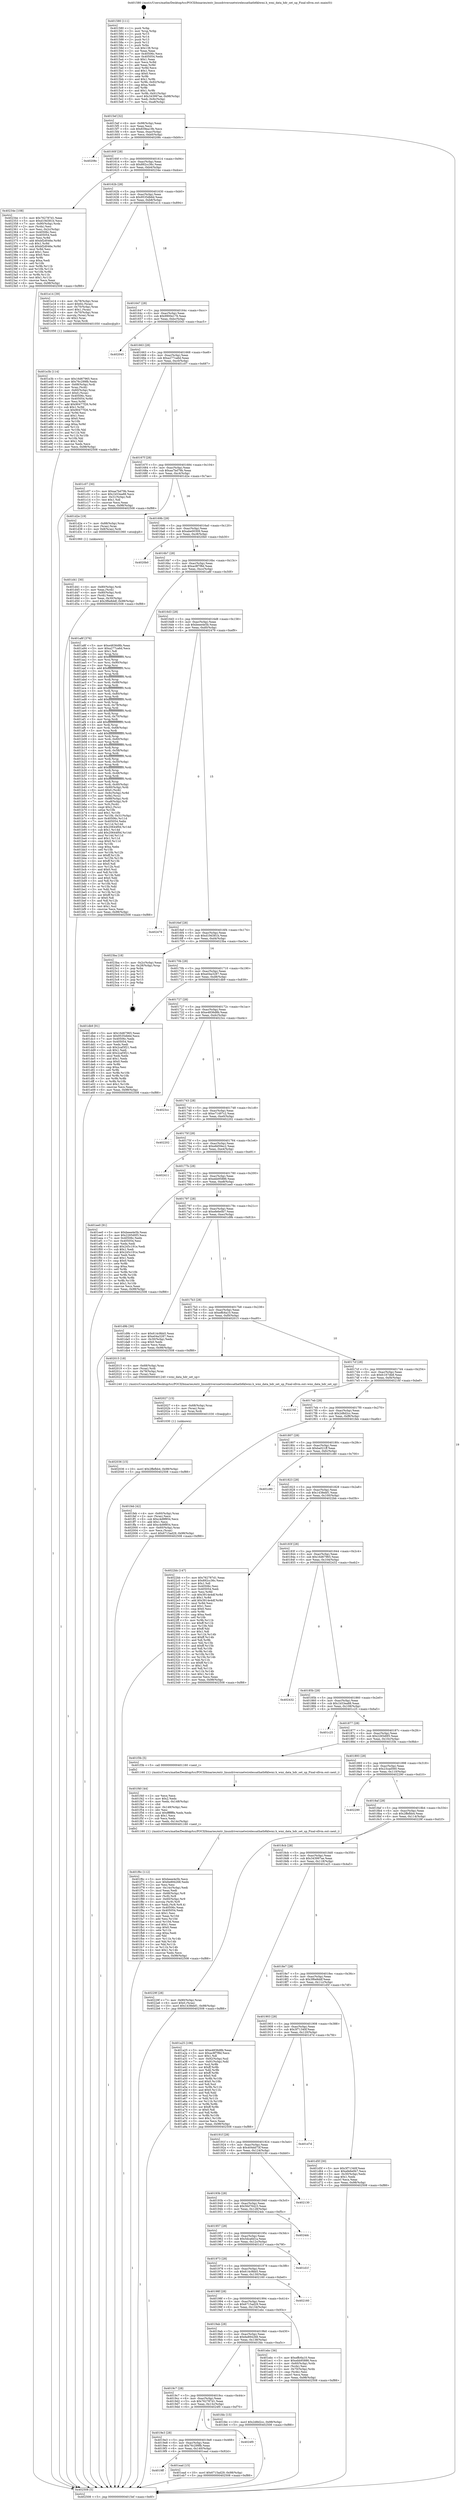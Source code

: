 digraph "0x401580" {
  label = "0x401580 (/mnt/c/Users/mathe/Desktop/tcc/POCII/binaries/extr_linuxdriversnetwirelessathath6klwmi.h_wmi_data_hdr_set_up_Final-ollvm.out::main(0))"
  labelloc = "t"
  node[shape=record]

  Entry [label="",width=0.3,height=0.3,shape=circle,fillcolor=black,style=filled]
  "0x4015ef" [label="{
     0x4015ef [32]\l
     | [instrs]\l
     &nbsp;&nbsp;0x4015ef \<+6\>: mov -0x98(%rbp),%eax\l
     &nbsp;&nbsp;0x4015f5 \<+2\>: mov %eax,%ecx\l
     &nbsp;&nbsp;0x4015f7 \<+6\>: sub $0x839ea19b,%ecx\l
     &nbsp;&nbsp;0x4015fd \<+6\>: mov %eax,-0xac(%rbp)\l
     &nbsp;&nbsp;0x401603 \<+6\>: mov %ecx,-0xb0(%rbp)\l
     &nbsp;&nbsp;0x401609 \<+6\>: je 000000000040208c \<main+0xb0c\>\l
  }"]
  "0x40208c" [label="{
     0x40208c\l
  }", style=dashed]
  "0x40160f" [label="{
     0x40160f [28]\l
     | [instrs]\l
     &nbsp;&nbsp;0x40160f \<+5\>: jmp 0000000000401614 \<main+0x94\>\l
     &nbsp;&nbsp;0x401614 \<+6\>: mov -0xac(%rbp),%eax\l
     &nbsp;&nbsp;0x40161a \<+5\>: sub $0x892cc36c,%eax\l
     &nbsp;&nbsp;0x40161f \<+6\>: mov %eax,-0xb4(%rbp)\l
     &nbsp;&nbsp;0x401625 \<+6\>: je 000000000040234e \<main+0xdce\>\l
  }"]
  Exit [label="",width=0.3,height=0.3,shape=circle,fillcolor=black,style=filled,peripheries=2]
  "0x40234e" [label="{
     0x40234e [108]\l
     | [instrs]\l
     &nbsp;&nbsp;0x40234e \<+5\>: mov $0x762787d1,%eax\l
     &nbsp;&nbsp;0x402353 \<+5\>: mov $0xd19d381b,%ecx\l
     &nbsp;&nbsp;0x402358 \<+7\>: mov -0x90(%rbp),%rdx\l
     &nbsp;&nbsp;0x40235f \<+2\>: mov (%rdx),%esi\l
     &nbsp;&nbsp;0x402361 \<+3\>: mov %esi,-0x2c(%rbp)\l
     &nbsp;&nbsp;0x402364 \<+7\>: mov 0x40506c,%esi\l
     &nbsp;&nbsp;0x40236b \<+7\>: mov 0x405054,%edi\l
     &nbsp;&nbsp;0x402372 \<+3\>: mov %esi,%r8d\l
     &nbsp;&nbsp;0x402375 \<+7\>: add $0xbf2d046e,%r8d\l
     &nbsp;&nbsp;0x40237c \<+4\>: sub $0x1,%r8d\l
     &nbsp;&nbsp;0x402380 \<+7\>: sub $0xbf2d046e,%r8d\l
     &nbsp;&nbsp;0x402387 \<+4\>: imul %r8d,%esi\l
     &nbsp;&nbsp;0x40238b \<+3\>: and $0x1,%esi\l
     &nbsp;&nbsp;0x40238e \<+3\>: cmp $0x0,%esi\l
     &nbsp;&nbsp;0x402391 \<+4\>: sete %r9b\l
     &nbsp;&nbsp;0x402395 \<+3\>: cmp $0xa,%edi\l
     &nbsp;&nbsp;0x402398 \<+4\>: setl %r10b\l
     &nbsp;&nbsp;0x40239c \<+3\>: mov %r9b,%r11b\l
     &nbsp;&nbsp;0x40239f \<+3\>: and %r10b,%r11b\l
     &nbsp;&nbsp;0x4023a2 \<+3\>: xor %r10b,%r9b\l
     &nbsp;&nbsp;0x4023a5 \<+3\>: or %r9b,%r11b\l
     &nbsp;&nbsp;0x4023a8 \<+4\>: test $0x1,%r11b\l
     &nbsp;&nbsp;0x4023ac \<+3\>: cmovne %ecx,%eax\l
     &nbsp;&nbsp;0x4023af \<+6\>: mov %eax,-0x98(%rbp)\l
     &nbsp;&nbsp;0x4023b5 \<+5\>: jmp 0000000000402508 \<main+0xf88\>\l
  }"]
  "0x40162b" [label="{
     0x40162b [28]\l
     | [instrs]\l
     &nbsp;&nbsp;0x40162b \<+5\>: jmp 0000000000401630 \<main+0xb0\>\l
     &nbsp;&nbsp;0x401630 \<+6\>: mov -0xac(%rbp),%eax\l
     &nbsp;&nbsp;0x401636 \<+5\>: sub $0x9535db6d,%eax\l
     &nbsp;&nbsp;0x40163b \<+6\>: mov %eax,-0xb8(%rbp)\l
     &nbsp;&nbsp;0x401641 \<+6\>: je 0000000000401e14 \<main+0x894\>\l
  }"]
  "0x402036" [label="{
     0x402036 [15]\l
     | [instrs]\l
     &nbsp;&nbsp;0x402036 \<+10\>: movl $0x2ffefbb4,-0x98(%rbp)\l
     &nbsp;&nbsp;0x402040 \<+5\>: jmp 0000000000402508 \<main+0xf88\>\l
  }"]
  "0x401e14" [label="{
     0x401e14 [39]\l
     | [instrs]\l
     &nbsp;&nbsp;0x401e14 \<+4\>: mov -0x78(%rbp),%rax\l
     &nbsp;&nbsp;0x401e18 \<+6\>: movl $0x64,(%rax)\l
     &nbsp;&nbsp;0x401e1e \<+4\>: mov -0x70(%rbp),%rax\l
     &nbsp;&nbsp;0x401e22 \<+6\>: movl $0x1,(%rax)\l
     &nbsp;&nbsp;0x401e28 \<+4\>: mov -0x70(%rbp),%rax\l
     &nbsp;&nbsp;0x401e2c \<+3\>: movslq (%rax),%rax\l
     &nbsp;&nbsp;0x401e2f \<+4\>: shl $0x2,%rax\l
     &nbsp;&nbsp;0x401e33 \<+3\>: mov %rax,%rdi\l
     &nbsp;&nbsp;0x401e36 \<+5\>: call 0000000000401050 \<malloc@plt\>\l
     | [calls]\l
     &nbsp;&nbsp;0x401050 \{1\} (unknown)\l
  }"]
  "0x401647" [label="{
     0x401647 [28]\l
     | [instrs]\l
     &nbsp;&nbsp;0x401647 \<+5\>: jmp 000000000040164c \<main+0xcc\>\l
     &nbsp;&nbsp;0x40164c \<+6\>: mov -0xac(%rbp),%eax\l
     &nbsp;&nbsp;0x401652 \<+5\>: sub $0x9900e176,%eax\l
     &nbsp;&nbsp;0x401657 \<+6\>: mov %eax,-0xbc(%rbp)\l
     &nbsp;&nbsp;0x40165d \<+6\>: je 0000000000402045 \<main+0xac5\>\l
  }"]
  "0x402027" [label="{
     0x402027 [15]\l
     | [instrs]\l
     &nbsp;&nbsp;0x402027 \<+4\>: mov -0x68(%rbp),%rax\l
     &nbsp;&nbsp;0x40202b \<+3\>: mov (%rax),%rax\l
     &nbsp;&nbsp;0x40202e \<+3\>: mov %rax,%rdi\l
     &nbsp;&nbsp;0x402031 \<+5\>: call 0000000000401030 \<free@plt\>\l
     | [calls]\l
     &nbsp;&nbsp;0x401030 \{1\} (unknown)\l
  }"]
  "0x402045" [label="{
     0x402045\l
  }", style=dashed]
  "0x401663" [label="{
     0x401663 [28]\l
     | [instrs]\l
     &nbsp;&nbsp;0x401663 \<+5\>: jmp 0000000000401668 \<main+0xe8\>\l
     &nbsp;&nbsp;0x401668 \<+6\>: mov -0xac(%rbp),%eax\l
     &nbsp;&nbsp;0x40166e \<+5\>: sub $0xa277ca6d,%eax\l
     &nbsp;&nbsp;0x401673 \<+6\>: mov %eax,-0xc0(%rbp)\l
     &nbsp;&nbsp;0x401679 \<+6\>: je 0000000000401c07 \<main+0x687\>\l
  }"]
  "0x401f6c" [label="{
     0x401f6c [112]\l
     | [instrs]\l
     &nbsp;&nbsp;0x401f6c \<+5\>: mov $0xbeee4e5b,%ecx\l
     &nbsp;&nbsp;0x401f71 \<+5\>: mov $0x6e894268,%edx\l
     &nbsp;&nbsp;0x401f76 \<+2\>: xor %esi,%esi\l
     &nbsp;&nbsp;0x401f78 \<+6\>: mov -0x14c(%rbp),%edi\l
     &nbsp;&nbsp;0x401f7e \<+3\>: imul %eax,%edi\l
     &nbsp;&nbsp;0x401f81 \<+4\>: mov -0x68(%rbp),%r8\l
     &nbsp;&nbsp;0x401f85 \<+3\>: mov (%r8),%r8\l
     &nbsp;&nbsp;0x401f88 \<+4\>: mov -0x60(%rbp),%r9\l
     &nbsp;&nbsp;0x401f8c \<+3\>: movslq (%r9),%r9\l
     &nbsp;&nbsp;0x401f8f \<+4\>: mov %edi,(%r8,%r9,4)\l
     &nbsp;&nbsp;0x401f93 \<+7\>: mov 0x40506c,%eax\l
     &nbsp;&nbsp;0x401f9a \<+7\>: mov 0x405054,%edi\l
     &nbsp;&nbsp;0x401fa1 \<+3\>: sub $0x1,%esi\l
     &nbsp;&nbsp;0x401fa4 \<+3\>: mov %eax,%r10d\l
     &nbsp;&nbsp;0x401fa7 \<+3\>: add %esi,%r10d\l
     &nbsp;&nbsp;0x401faa \<+4\>: imul %r10d,%eax\l
     &nbsp;&nbsp;0x401fae \<+3\>: and $0x1,%eax\l
     &nbsp;&nbsp;0x401fb1 \<+3\>: cmp $0x0,%eax\l
     &nbsp;&nbsp;0x401fb4 \<+4\>: sete %r11b\l
     &nbsp;&nbsp;0x401fb8 \<+3\>: cmp $0xa,%edi\l
     &nbsp;&nbsp;0x401fbb \<+3\>: setl %bl\l
     &nbsp;&nbsp;0x401fbe \<+3\>: mov %r11b,%r14b\l
     &nbsp;&nbsp;0x401fc1 \<+3\>: and %bl,%r14b\l
     &nbsp;&nbsp;0x401fc4 \<+3\>: xor %bl,%r11b\l
     &nbsp;&nbsp;0x401fc7 \<+3\>: or %r11b,%r14b\l
     &nbsp;&nbsp;0x401fca \<+4\>: test $0x1,%r14b\l
     &nbsp;&nbsp;0x401fce \<+3\>: cmovne %edx,%ecx\l
     &nbsp;&nbsp;0x401fd1 \<+6\>: mov %ecx,-0x98(%rbp)\l
     &nbsp;&nbsp;0x401fd7 \<+5\>: jmp 0000000000402508 \<main+0xf88\>\l
  }"]
  "0x401c07" [label="{
     0x401c07 [30]\l
     | [instrs]\l
     &nbsp;&nbsp;0x401c07 \<+5\>: mov $0xaa7bd79b,%eax\l
     &nbsp;&nbsp;0x401c0c \<+5\>: mov $0x1b53ea88,%ecx\l
     &nbsp;&nbsp;0x401c11 \<+3\>: mov -0x31(%rbp),%dl\l
     &nbsp;&nbsp;0x401c14 \<+3\>: test $0x1,%dl\l
     &nbsp;&nbsp;0x401c17 \<+3\>: cmovne %ecx,%eax\l
     &nbsp;&nbsp;0x401c1a \<+6\>: mov %eax,-0x98(%rbp)\l
     &nbsp;&nbsp;0x401c20 \<+5\>: jmp 0000000000402508 \<main+0xf88\>\l
  }"]
  "0x40167f" [label="{
     0x40167f [28]\l
     | [instrs]\l
     &nbsp;&nbsp;0x40167f \<+5\>: jmp 0000000000401684 \<main+0x104\>\l
     &nbsp;&nbsp;0x401684 \<+6\>: mov -0xac(%rbp),%eax\l
     &nbsp;&nbsp;0x40168a \<+5\>: sub $0xaa7bd79b,%eax\l
     &nbsp;&nbsp;0x40168f \<+6\>: mov %eax,-0xc4(%rbp)\l
     &nbsp;&nbsp;0x401695 \<+6\>: je 0000000000401d2e \<main+0x7ae\>\l
  }"]
  "0x401f40" [label="{
     0x401f40 [44]\l
     | [instrs]\l
     &nbsp;&nbsp;0x401f40 \<+2\>: xor %ecx,%ecx\l
     &nbsp;&nbsp;0x401f42 \<+5\>: mov $0x2,%edx\l
     &nbsp;&nbsp;0x401f47 \<+6\>: mov %edx,-0x148(%rbp)\l
     &nbsp;&nbsp;0x401f4d \<+1\>: cltd\l
     &nbsp;&nbsp;0x401f4e \<+6\>: mov -0x148(%rbp),%esi\l
     &nbsp;&nbsp;0x401f54 \<+2\>: idiv %esi\l
     &nbsp;&nbsp;0x401f56 \<+6\>: imul $0xfffffffe,%edx,%edx\l
     &nbsp;&nbsp;0x401f5c \<+3\>: sub $0x1,%ecx\l
     &nbsp;&nbsp;0x401f5f \<+2\>: sub %ecx,%edx\l
     &nbsp;&nbsp;0x401f61 \<+6\>: mov %edx,-0x14c(%rbp)\l
     &nbsp;&nbsp;0x401f67 \<+5\>: call 0000000000401160 \<next_i\>\l
     | [calls]\l
     &nbsp;&nbsp;0x401160 \{1\} (/mnt/c/Users/mathe/Desktop/tcc/POCII/binaries/extr_linuxdriversnetwirelessathath6klwmi.h_wmi_data_hdr_set_up_Final-ollvm.out::next_i)\l
  }"]
  "0x401d2e" [label="{
     0x401d2e [19]\l
     | [instrs]\l
     &nbsp;&nbsp;0x401d2e \<+7\>: mov -0x88(%rbp),%rax\l
     &nbsp;&nbsp;0x401d35 \<+3\>: mov (%rax),%rax\l
     &nbsp;&nbsp;0x401d38 \<+4\>: mov 0x8(%rax),%rdi\l
     &nbsp;&nbsp;0x401d3c \<+5\>: call 0000000000401060 \<atoi@plt\>\l
     | [calls]\l
     &nbsp;&nbsp;0x401060 \{1\} (unknown)\l
  }"]
  "0x40169b" [label="{
     0x40169b [28]\l
     | [instrs]\l
     &nbsp;&nbsp;0x40169b \<+5\>: jmp 00000000004016a0 \<main+0x120\>\l
     &nbsp;&nbsp;0x4016a0 \<+6\>: mov -0xac(%rbp),%eax\l
     &nbsp;&nbsp;0x4016a6 \<+5\>: sub $0xabe00309,%eax\l
     &nbsp;&nbsp;0x4016ab \<+6\>: mov %eax,-0xc8(%rbp)\l
     &nbsp;&nbsp;0x4016b1 \<+6\>: je 00000000004020b0 \<main+0xb30\>\l
  }"]
  "0x4019ff" [label="{
     0x4019ff\l
  }", style=dashed]
  "0x4020b0" [label="{
     0x4020b0\l
  }", style=dashed]
  "0x4016b7" [label="{
     0x4016b7 [28]\l
     | [instrs]\l
     &nbsp;&nbsp;0x4016b7 \<+5\>: jmp 00000000004016bc \<main+0x13c\>\l
     &nbsp;&nbsp;0x4016bc \<+6\>: mov -0xac(%rbp),%eax\l
     &nbsp;&nbsp;0x4016c2 \<+5\>: sub $0xac8f7f8d,%eax\l
     &nbsp;&nbsp;0x4016c7 \<+6\>: mov %eax,-0xcc(%rbp)\l
     &nbsp;&nbsp;0x4016cd \<+6\>: je 0000000000401a8f \<main+0x50f\>\l
  }"]
  "0x401ead" [label="{
     0x401ead [15]\l
     | [instrs]\l
     &nbsp;&nbsp;0x401ead \<+10\>: movl $0x6715ad29,-0x98(%rbp)\l
     &nbsp;&nbsp;0x401eb7 \<+5\>: jmp 0000000000402508 \<main+0xf88\>\l
  }"]
  "0x401a8f" [label="{
     0x401a8f [376]\l
     | [instrs]\l
     &nbsp;&nbsp;0x401a8f \<+5\>: mov $0xe4836d8b,%eax\l
     &nbsp;&nbsp;0x401a94 \<+5\>: mov $0xa277ca6d,%ecx\l
     &nbsp;&nbsp;0x401a99 \<+2\>: mov $0x1,%dl\l
     &nbsp;&nbsp;0x401a9b \<+3\>: mov %rsp,%rsi\l
     &nbsp;&nbsp;0x401a9e \<+4\>: add $0xfffffffffffffff0,%rsi\l
     &nbsp;&nbsp;0x401aa2 \<+3\>: mov %rsi,%rsp\l
     &nbsp;&nbsp;0x401aa5 \<+7\>: mov %rsi,-0x90(%rbp)\l
     &nbsp;&nbsp;0x401aac \<+3\>: mov %rsp,%rsi\l
     &nbsp;&nbsp;0x401aaf \<+4\>: add $0xfffffffffffffff0,%rsi\l
     &nbsp;&nbsp;0x401ab3 \<+3\>: mov %rsi,%rsp\l
     &nbsp;&nbsp;0x401ab6 \<+3\>: mov %rsp,%rdi\l
     &nbsp;&nbsp;0x401ab9 \<+4\>: add $0xfffffffffffffff0,%rdi\l
     &nbsp;&nbsp;0x401abd \<+3\>: mov %rdi,%rsp\l
     &nbsp;&nbsp;0x401ac0 \<+7\>: mov %rdi,-0x88(%rbp)\l
     &nbsp;&nbsp;0x401ac7 \<+3\>: mov %rsp,%rdi\l
     &nbsp;&nbsp;0x401aca \<+4\>: add $0xfffffffffffffff0,%rdi\l
     &nbsp;&nbsp;0x401ace \<+3\>: mov %rdi,%rsp\l
     &nbsp;&nbsp;0x401ad1 \<+4\>: mov %rdi,-0x80(%rbp)\l
     &nbsp;&nbsp;0x401ad5 \<+3\>: mov %rsp,%rdi\l
     &nbsp;&nbsp;0x401ad8 \<+4\>: add $0xfffffffffffffff0,%rdi\l
     &nbsp;&nbsp;0x401adc \<+3\>: mov %rdi,%rsp\l
     &nbsp;&nbsp;0x401adf \<+4\>: mov %rdi,-0x78(%rbp)\l
     &nbsp;&nbsp;0x401ae3 \<+3\>: mov %rsp,%rdi\l
     &nbsp;&nbsp;0x401ae6 \<+4\>: add $0xfffffffffffffff0,%rdi\l
     &nbsp;&nbsp;0x401aea \<+3\>: mov %rdi,%rsp\l
     &nbsp;&nbsp;0x401aed \<+4\>: mov %rdi,-0x70(%rbp)\l
     &nbsp;&nbsp;0x401af1 \<+3\>: mov %rsp,%rdi\l
     &nbsp;&nbsp;0x401af4 \<+4\>: add $0xfffffffffffffff0,%rdi\l
     &nbsp;&nbsp;0x401af8 \<+3\>: mov %rdi,%rsp\l
     &nbsp;&nbsp;0x401afb \<+4\>: mov %rdi,-0x68(%rbp)\l
     &nbsp;&nbsp;0x401aff \<+3\>: mov %rsp,%rdi\l
     &nbsp;&nbsp;0x401b02 \<+4\>: add $0xfffffffffffffff0,%rdi\l
     &nbsp;&nbsp;0x401b06 \<+3\>: mov %rdi,%rsp\l
     &nbsp;&nbsp;0x401b09 \<+4\>: mov %rdi,-0x60(%rbp)\l
     &nbsp;&nbsp;0x401b0d \<+3\>: mov %rsp,%rdi\l
     &nbsp;&nbsp;0x401b10 \<+4\>: add $0xfffffffffffffff0,%rdi\l
     &nbsp;&nbsp;0x401b14 \<+3\>: mov %rdi,%rsp\l
     &nbsp;&nbsp;0x401b17 \<+4\>: mov %rdi,-0x58(%rbp)\l
     &nbsp;&nbsp;0x401b1b \<+3\>: mov %rsp,%rdi\l
     &nbsp;&nbsp;0x401b1e \<+4\>: add $0xfffffffffffffff0,%rdi\l
     &nbsp;&nbsp;0x401b22 \<+3\>: mov %rdi,%rsp\l
     &nbsp;&nbsp;0x401b25 \<+4\>: mov %rdi,-0x50(%rbp)\l
     &nbsp;&nbsp;0x401b29 \<+3\>: mov %rsp,%rdi\l
     &nbsp;&nbsp;0x401b2c \<+4\>: add $0xfffffffffffffff0,%rdi\l
     &nbsp;&nbsp;0x401b30 \<+3\>: mov %rdi,%rsp\l
     &nbsp;&nbsp;0x401b33 \<+4\>: mov %rdi,-0x48(%rbp)\l
     &nbsp;&nbsp;0x401b37 \<+3\>: mov %rsp,%rdi\l
     &nbsp;&nbsp;0x401b3a \<+4\>: add $0xfffffffffffffff0,%rdi\l
     &nbsp;&nbsp;0x401b3e \<+3\>: mov %rdi,%rsp\l
     &nbsp;&nbsp;0x401b41 \<+4\>: mov %rdi,-0x40(%rbp)\l
     &nbsp;&nbsp;0x401b45 \<+7\>: mov -0x90(%rbp),%rdi\l
     &nbsp;&nbsp;0x401b4c \<+6\>: movl $0x0,(%rdi)\l
     &nbsp;&nbsp;0x401b52 \<+7\>: mov -0x9c(%rbp),%r8d\l
     &nbsp;&nbsp;0x401b59 \<+3\>: mov %r8d,(%rsi)\l
     &nbsp;&nbsp;0x401b5c \<+7\>: mov -0x88(%rbp),%rdi\l
     &nbsp;&nbsp;0x401b63 \<+7\>: mov -0xa8(%rbp),%r9\l
     &nbsp;&nbsp;0x401b6a \<+3\>: mov %r9,(%rdi)\l
     &nbsp;&nbsp;0x401b6d \<+3\>: cmpl $0x2,(%rsi)\l
     &nbsp;&nbsp;0x401b70 \<+4\>: setne %r10b\l
     &nbsp;&nbsp;0x401b74 \<+4\>: and $0x1,%r10b\l
     &nbsp;&nbsp;0x401b78 \<+4\>: mov %r10b,-0x31(%rbp)\l
     &nbsp;&nbsp;0x401b7c \<+8\>: mov 0x40506c,%r11d\l
     &nbsp;&nbsp;0x401b84 \<+7\>: mov 0x405054,%ebx\l
     &nbsp;&nbsp;0x401b8b \<+3\>: mov %r11d,%r14d\l
     &nbsp;&nbsp;0x401b8e \<+7\>: sub $0x20644f0d,%r14d\l
     &nbsp;&nbsp;0x401b95 \<+4\>: sub $0x1,%r14d\l
     &nbsp;&nbsp;0x401b99 \<+7\>: add $0x20644f0d,%r14d\l
     &nbsp;&nbsp;0x401ba0 \<+4\>: imul %r14d,%r11d\l
     &nbsp;&nbsp;0x401ba4 \<+4\>: and $0x1,%r11d\l
     &nbsp;&nbsp;0x401ba8 \<+4\>: cmp $0x0,%r11d\l
     &nbsp;&nbsp;0x401bac \<+4\>: sete %r10b\l
     &nbsp;&nbsp;0x401bb0 \<+3\>: cmp $0xa,%ebx\l
     &nbsp;&nbsp;0x401bb3 \<+4\>: setl %r15b\l
     &nbsp;&nbsp;0x401bb7 \<+3\>: mov %r10b,%r12b\l
     &nbsp;&nbsp;0x401bba \<+4\>: xor $0xff,%r12b\l
     &nbsp;&nbsp;0x401bbe \<+3\>: mov %r15b,%r13b\l
     &nbsp;&nbsp;0x401bc1 \<+4\>: xor $0xff,%r13b\l
     &nbsp;&nbsp;0x401bc5 \<+3\>: xor $0x0,%dl\l
     &nbsp;&nbsp;0x401bc8 \<+3\>: mov %r12b,%sil\l
     &nbsp;&nbsp;0x401bcb \<+4\>: and $0x0,%sil\l
     &nbsp;&nbsp;0x401bcf \<+3\>: and %dl,%r10b\l
     &nbsp;&nbsp;0x401bd2 \<+3\>: mov %r13b,%dil\l
     &nbsp;&nbsp;0x401bd5 \<+4\>: and $0x0,%dil\l
     &nbsp;&nbsp;0x401bd9 \<+3\>: and %dl,%r15b\l
     &nbsp;&nbsp;0x401bdc \<+3\>: or %r10b,%sil\l
     &nbsp;&nbsp;0x401bdf \<+3\>: or %r15b,%dil\l
     &nbsp;&nbsp;0x401be2 \<+3\>: xor %dil,%sil\l
     &nbsp;&nbsp;0x401be5 \<+3\>: or %r13b,%r12b\l
     &nbsp;&nbsp;0x401be8 \<+4\>: xor $0xff,%r12b\l
     &nbsp;&nbsp;0x401bec \<+3\>: or $0x0,%dl\l
     &nbsp;&nbsp;0x401bef \<+3\>: and %dl,%r12b\l
     &nbsp;&nbsp;0x401bf2 \<+3\>: or %r12b,%sil\l
     &nbsp;&nbsp;0x401bf5 \<+4\>: test $0x1,%sil\l
     &nbsp;&nbsp;0x401bf9 \<+3\>: cmovne %ecx,%eax\l
     &nbsp;&nbsp;0x401bfc \<+6\>: mov %eax,-0x98(%rbp)\l
     &nbsp;&nbsp;0x401c02 \<+5\>: jmp 0000000000402508 \<main+0xf88\>\l
  }"]
  "0x4016d3" [label="{
     0x4016d3 [28]\l
     | [instrs]\l
     &nbsp;&nbsp;0x4016d3 \<+5\>: jmp 00000000004016d8 \<main+0x158\>\l
     &nbsp;&nbsp;0x4016d8 \<+6\>: mov -0xac(%rbp),%eax\l
     &nbsp;&nbsp;0x4016de \<+5\>: sub $0xbeee4e5b,%eax\l
     &nbsp;&nbsp;0x4016e3 \<+6\>: mov %eax,-0xd0(%rbp)\l
     &nbsp;&nbsp;0x4016e9 \<+6\>: je 0000000000402479 \<main+0xef9\>\l
  }"]
  "0x4019e3" [label="{
     0x4019e3 [28]\l
     | [instrs]\l
     &nbsp;&nbsp;0x4019e3 \<+5\>: jmp 00000000004019e8 \<main+0x468\>\l
     &nbsp;&nbsp;0x4019e8 \<+6\>: mov -0xac(%rbp),%eax\l
     &nbsp;&nbsp;0x4019ee \<+5\>: sub $0x76c299fb,%eax\l
     &nbsp;&nbsp;0x4019f3 \<+6\>: mov %eax,-0x140(%rbp)\l
     &nbsp;&nbsp;0x4019f9 \<+6\>: je 0000000000401ead \<main+0x92d\>\l
  }"]
  "0x402479" [label="{
     0x402479\l
  }", style=dashed]
  "0x4016ef" [label="{
     0x4016ef [28]\l
     | [instrs]\l
     &nbsp;&nbsp;0x4016ef \<+5\>: jmp 00000000004016f4 \<main+0x174\>\l
     &nbsp;&nbsp;0x4016f4 \<+6\>: mov -0xac(%rbp),%eax\l
     &nbsp;&nbsp;0x4016fa \<+5\>: sub $0xd19d381b,%eax\l
     &nbsp;&nbsp;0x4016ff \<+6\>: mov %eax,-0xd4(%rbp)\l
     &nbsp;&nbsp;0x401705 \<+6\>: je 00000000004023ba \<main+0xe3a\>\l
  }"]
  "0x4024f0" [label="{
     0x4024f0\l
  }", style=dashed]
  "0x4023ba" [label="{
     0x4023ba [18]\l
     | [instrs]\l
     &nbsp;&nbsp;0x4023ba \<+3\>: mov -0x2c(%rbp),%eax\l
     &nbsp;&nbsp;0x4023bd \<+4\>: lea -0x28(%rbp),%rsp\l
     &nbsp;&nbsp;0x4023c1 \<+1\>: pop %rbx\l
     &nbsp;&nbsp;0x4023c2 \<+2\>: pop %r12\l
     &nbsp;&nbsp;0x4023c4 \<+2\>: pop %r13\l
     &nbsp;&nbsp;0x4023c6 \<+2\>: pop %r14\l
     &nbsp;&nbsp;0x4023c8 \<+2\>: pop %r15\l
     &nbsp;&nbsp;0x4023ca \<+1\>: pop %rbp\l
     &nbsp;&nbsp;0x4023cb \<+1\>: ret\l
  }"]
  "0x40170b" [label="{
     0x40170b [28]\l
     | [instrs]\l
     &nbsp;&nbsp;0x40170b \<+5\>: jmp 0000000000401710 \<main+0x190\>\l
     &nbsp;&nbsp;0x401710 \<+6\>: mov -0xac(%rbp),%eax\l
     &nbsp;&nbsp;0x401716 \<+5\>: sub $0xe04a3287,%eax\l
     &nbsp;&nbsp;0x40171b \<+6\>: mov %eax,-0xd8(%rbp)\l
     &nbsp;&nbsp;0x401721 \<+6\>: je 0000000000401db9 \<main+0x839\>\l
  }"]
  "0x4019c7" [label="{
     0x4019c7 [28]\l
     | [instrs]\l
     &nbsp;&nbsp;0x4019c7 \<+5\>: jmp 00000000004019cc \<main+0x44c\>\l
     &nbsp;&nbsp;0x4019cc \<+6\>: mov -0xac(%rbp),%eax\l
     &nbsp;&nbsp;0x4019d2 \<+5\>: sub $0x762787d1,%eax\l
     &nbsp;&nbsp;0x4019d7 \<+6\>: mov %eax,-0x13c(%rbp)\l
     &nbsp;&nbsp;0x4019dd \<+6\>: je 00000000004024f0 \<main+0xf70\>\l
  }"]
  "0x401db9" [label="{
     0x401db9 [91]\l
     | [instrs]\l
     &nbsp;&nbsp;0x401db9 \<+5\>: mov $0x16d67965,%eax\l
     &nbsp;&nbsp;0x401dbe \<+5\>: mov $0x9535db6d,%ecx\l
     &nbsp;&nbsp;0x401dc3 \<+7\>: mov 0x40506c,%edx\l
     &nbsp;&nbsp;0x401dca \<+7\>: mov 0x405054,%esi\l
     &nbsp;&nbsp;0x401dd1 \<+2\>: mov %edx,%edi\l
     &nbsp;&nbsp;0x401dd3 \<+6\>: sub $0x2caf3f21,%edi\l
     &nbsp;&nbsp;0x401dd9 \<+3\>: sub $0x1,%edi\l
     &nbsp;&nbsp;0x401ddc \<+6\>: add $0x2caf3f21,%edi\l
     &nbsp;&nbsp;0x401de2 \<+3\>: imul %edi,%edx\l
     &nbsp;&nbsp;0x401de5 \<+3\>: and $0x1,%edx\l
     &nbsp;&nbsp;0x401de8 \<+3\>: cmp $0x0,%edx\l
     &nbsp;&nbsp;0x401deb \<+4\>: sete %r8b\l
     &nbsp;&nbsp;0x401def \<+3\>: cmp $0xa,%esi\l
     &nbsp;&nbsp;0x401df2 \<+4\>: setl %r9b\l
     &nbsp;&nbsp;0x401df6 \<+3\>: mov %r8b,%r10b\l
     &nbsp;&nbsp;0x401df9 \<+3\>: and %r9b,%r10b\l
     &nbsp;&nbsp;0x401dfc \<+3\>: xor %r9b,%r8b\l
     &nbsp;&nbsp;0x401dff \<+3\>: or %r8b,%r10b\l
     &nbsp;&nbsp;0x401e02 \<+4\>: test $0x1,%r10b\l
     &nbsp;&nbsp;0x401e06 \<+3\>: cmovne %ecx,%eax\l
     &nbsp;&nbsp;0x401e09 \<+6\>: mov %eax,-0x98(%rbp)\l
     &nbsp;&nbsp;0x401e0f \<+5\>: jmp 0000000000402508 \<main+0xf88\>\l
  }"]
  "0x401727" [label="{
     0x401727 [28]\l
     | [instrs]\l
     &nbsp;&nbsp;0x401727 \<+5\>: jmp 000000000040172c \<main+0x1ac\>\l
     &nbsp;&nbsp;0x40172c \<+6\>: mov -0xac(%rbp),%eax\l
     &nbsp;&nbsp;0x401732 \<+5\>: sub $0xe4836d8b,%eax\l
     &nbsp;&nbsp;0x401737 \<+6\>: mov %eax,-0xdc(%rbp)\l
     &nbsp;&nbsp;0x40173d \<+6\>: je 00000000004023cc \<main+0xe4c\>\l
  }"]
  "0x401fdc" [label="{
     0x401fdc [15]\l
     | [instrs]\l
     &nbsp;&nbsp;0x401fdc \<+10\>: movl $0x2d8d2cc,-0x98(%rbp)\l
     &nbsp;&nbsp;0x401fe6 \<+5\>: jmp 0000000000402508 \<main+0xf88\>\l
  }"]
  "0x4023cc" [label="{
     0x4023cc\l
  }", style=dashed]
  "0x401743" [label="{
     0x401743 [28]\l
     | [instrs]\l
     &nbsp;&nbsp;0x401743 \<+5\>: jmp 0000000000401748 \<main+0x1c8\>\l
     &nbsp;&nbsp;0x401748 \<+6\>: mov -0xac(%rbp),%eax\l
     &nbsp;&nbsp;0x40174e \<+5\>: sub $0xe71497c2,%eax\l
     &nbsp;&nbsp;0x401753 \<+6\>: mov %eax,-0xe0(%rbp)\l
     &nbsp;&nbsp;0x401759 \<+6\>: je 0000000000402202 \<main+0xc82\>\l
  }"]
  "0x4019ab" [label="{
     0x4019ab [28]\l
     | [instrs]\l
     &nbsp;&nbsp;0x4019ab \<+5\>: jmp 00000000004019b0 \<main+0x430\>\l
     &nbsp;&nbsp;0x4019b0 \<+6\>: mov -0xac(%rbp),%eax\l
     &nbsp;&nbsp;0x4019b6 \<+5\>: sub $0x6e894268,%eax\l
     &nbsp;&nbsp;0x4019bb \<+6\>: mov %eax,-0x138(%rbp)\l
     &nbsp;&nbsp;0x4019c1 \<+6\>: je 0000000000401fdc \<main+0xa5c\>\l
  }"]
  "0x402202" [label="{
     0x402202\l
  }", style=dashed]
  "0x40175f" [label="{
     0x40175f [28]\l
     | [instrs]\l
     &nbsp;&nbsp;0x40175f \<+5\>: jmp 0000000000401764 \<main+0x1e4\>\l
     &nbsp;&nbsp;0x401764 \<+6\>: mov -0xac(%rbp),%eax\l
     &nbsp;&nbsp;0x40176a \<+5\>: sub $0xe8d59ec2,%eax\l
     &nbsp;&nbsp;0x40176f \<+6\>: mov %eax,-0xe4(%rbp)\l
     &nbsp;&nbsp;0x401775 \<+6\>: je 0000000000402411 \<main+0xe91\>\l
  }"]
  "0x401ebc" [label="{
     0x401ebc [36]\l
     | [instrs]\l
     &nbsp;&nbsp;0x401ebc \<+5\>: mov $0xeffc6a10,%eax\l
     &nbsp;&nbsp;0x401ec1 \<+5\>: mov $0xebb95886,%ecx\l
     &nbsp;&nbsp;0x401ec6 \<+4\>: mov -0x60(%rbp),%rdx\l
     &nbsp;&nbsp;0x401eca \<+2\>: mov (%rdx),%esi\l
     &nbsp;&nbsp;0x401ecc \<+4\>: mov -0x70(%rbp),%rdx\l
     &nbsp;&nbsp;0x401ed0 \<+2\>: cmp (%rdx),%esi\l
     &nbsp;&nbsp;0x401ed2 \<+3\>: cmovl %ecx,%eax\l
     &nbsp;&nbsp;0x401ed5 \<+6\>: mov %eax,-0x98(%rbp)\l
     &nbsp;&nbsp;0x401edb \<+5\>: jmp 0000000000402508 \<main+0xf88\>\l
  }"]
  "0x402411" [label="{
     0x402411\l
  }", style=dashed]
  "0x40177b" [label="{
     0x40177b [28]\l
     | [instrs]\l
     &nbsp;&nbsp;0x40177b \<+5\>: jmp 0000000000401780 \<main+0x200\>\l
     &nbsp;&nbsp;0x401780 \<+6\>: mov -0xac(%rbp),%eax\l
     &nbsp;&nbsp;0x401786 \<+5\>: sub $0xebb95886,%eax\l
     &nbsp;&nbsp;0x40178b \<+6\>: mov %eax,-0xe8(%rbp)\l
     &nbsp;&nbsp;0x401791 \<+6\>: je 0000000000401ee0 \<main+0x960\>\l
  }"]
  "0x40198f" [label="{
     0x40198f [28]\l
     | [instrs]\l
     &nbsp;&nbsp;0x40198f \<+5\>: jmp 0000000000401994 \<main+0x414\>\l
     &nbsp;&nbsp;0x401994 \<+6\>: mov -0xac(%rbp),%eax\l
     &nbsp;&nbsp;0x40199a \<+5\>: sub $0x6715ad29,%eax\l
     &nbsp;&nbsp;0x40199f \<+6\>: mov %eax,-0x134(%rbp)\l
     &nbsp;&nbsp;0x4019a5 \<+6\>: je 0000000000401ebc \<main+0x93c\>\l
  }"]
  "0x401ee0" [label="{
     0x401ee0 [91]\l
     | [instrs]\l
     &nbsp;&nbsp;0x401ee0 \<+5\>: mov $0xbeee4e5b,%eax\l
     &nbsp;&nbsp;0x401ee5 \<+5\>: mov $0x2265d0f3,%ecx\l
     &nbsp;&nbsp;0x401eea \<+7\>: mov 0x40506c,%edx\l
     &nbsp;&nbsp;0x401ef1 \<+7\>: mov 0x405054,%esi\l
     &nbsp;&nbsp;0x401ef8 \<+2\>: mov %edx,%edi\l
     &nbsp;&nbsp;0x401efa \<+6\>: add $0x245c191e,%edi\l
     &nbsp;&nbsp;0x401f00 \<+3\>: sub $0x1,%edi\l
     &nbsp;&nbsp;0x401f03 \<+6\>: sub $0x245c191e,%edi\l
     &nbsp;&nbsp;0x401f09 \<+3\>: imul %edi,%edx\l
     &nbsp;&nbsp;0x401f0c \<+3\>: and $0x1,%edx\l
     &nbsp;&nbsp;0x401f0f \<+3\>: cmp $0x0,%edx\l
     &nbsp;&nbsp;0x401f12 \<+4\>: sete %r8b\l
     &nbsp;&nbsp;0x401f16 \<+3\>: cmp $0xa,%esi\l
     &nbsp;&nbsp;0x401f19 \<+4\>: setl %r9b\l
     &nbsp;&nbsp;0x401f1d \<+3\>: mov %r8b,%r10b\l
     &nbsp;&nbsp;0x401f20 \<+3\>: and %r9b,%r10b\l
     &nbsp;&nbsp;0x401f23 \<+3\>: xor %r9b,%r8b\l
     &nbsp;&nbsp;0x401f26 \<+3\>: or %r8b,%r10b\l
     &nbsp;&nbsp;0x401f29 \<+4\>: test $0x1,%r10b\l
     &nbsp;&nbsp;0x401f2d \<+3\>: cmovne %ecx,%eax\l
     &nbsp;&nbsp;0x401f30 \<+6\>: mov %eax,-0x98(%rbp)\l
     &nbsp;&nbsp;0x401f36 \<+5\>: jmp 0000000000402508 \<main+0xf88\>\l
  }"]
  "0x401797" [label="{
     0x401797 [28]\l
     | [instrs]\l
     &nbsp;&nbsp;0x401797 \<+5\>: jmp 000000000040179c \<main+0x21c\>\l
     &nbsp;&nbsp;0x40179c \<+6\>: mov -0xac(%rbp),%eax\l
     &nbsp;&nbsp;0x4017a2 \<+5\>: sub $0xefe6e0b7,%eax\l
     &nbsp;&nbsp;0x4017a7 \<+6\>: mov %eax,-0xec(%rbp)\l
     &nbsp;&nbsp;0x4017ad \<+6\>: je 0000000000401d9b \<main+0x81b\>\l
  }"]
  "0x402160" [label="{
     0x402160\l
  }", style=dashed]
  "0x401d9b" [label="{
     0x401d9b [30]\l
     | [instrs]\l
     &nbsp;&nbsp;0x401d9b \<+5\>: mov $0x614c9bb5,%eax\l
     &nbsp;&nbsp;0x401da0 \<+5\>: mov $0xe04a3287,%ecx\l
     &nbsp;&nbsp;0x401da5 \<+3\>: mov -0x30(%rbp),%edx\l
     &nbsp;&nbsp;0x401da8 \<+3\>: cmp $0x0,%edx\l
     &nbsp;&nbsp;0x401dab \<+3\>: cmove %ecx,%eax\l
     &nbsp;&nbsp;0x401dae \<+6\>: mov %eax,-0x98(%rbp)\l
     &nbsp;&nbsp;0x401db4 \<+5\>: jmp 0000000000402508 \<main+0xf88\>\l
  }"]
  "0x4017b3" [label="{
     0x4017b3 [28]\l
     | [instrs]\l
     &nbsp;&nbsp;0x4017b3 \<+5\>: jmp 00000000004017b8 \<main+0x238\>\l
     &nbsp;&nbsp;0x4017b8 \<+6\>: mov -0xac(%rbp),%eax\l
     &nbsp;&nbsp;0x4017be \<+5\>: sub $0xeffc6a10,%eax\l
     &nbsp;&nbsp;0x4017c3 \<+6\>: mov %eax,-0xf0(%rbp)\l
     &nbsp;&nbsp;0x4017c9 \<+6\>: je 0000000000402015 \<main+0xa95\>\l
  }"]
  "0x401973" [label="{
     0x401973 [28]\l
     | [instrs]\l
     &nbsp;&nbsp;0x401973 \<+5\>: jmp 0000000000401978 \<main+0x3f8\>\l
     &nbsp;&nbsp;0x401978 \<+6\>: mov -0xac(%rbp),%eax\l
     &nbsp;&nbsp;0x40197e \<+5\>: sub $0x614c9bb5,%eax\l
     &nbsp;&nbsp;0x401983 \<+6\>: mov %eax,-0x130(%rbp)\l
     &nbsp;&nbsp;0x401989 \<+6\>: je 0000000000402160 \<main+0xbe0\>\l
  }"]
  "0x402015" [label="{
     0x402015 [18]\l
     | [instrs]\l
     &nbsp;&nbsp;0x402015 \<+4\>: mov -0x68(%rbp),%rax\l
     &nbsp;&nbsp;0x402019 \<+3\>: mov (%rax),%rdi\l
     &nbsp;&nbsp;0x40201c \<+4\>: mov -0x78(%rbp),%rax\l
     &nbsp;&nbsp;0x402020 \<+2\>: mov (%rax),%esi\l
     &nbsp;&nbsp;0x402022 \<+5\>: call 0000000000401240 \<wmi_data_hdr_set_up\>\l
     | [calls]\l
     &nbsp;&nbsp;0x401240 \{1\} (/mnt/c/Users/mathe/Desktop/tcc/POCII/binaries/extr_linuxdriversnetwirelessathath6klwmi.h_wmi_data_hdr_set_up_Final-ollvm.out::wmi_data_hdr_set_up)\l
  }"]
  "0x4017cf" [label="{
     0x4017cf [28]\l
     | [instrs]\l
     &nbsp;&nbsp;0x4017cf \<+5\>: jmp 00000000004017d4 \<main+0x254\>\l
     &nbsp;&nbsp;0x4017d4 \<+6\>: mov -0xac(%rbp),%eax\l
     &nbsp;&nbsp;0x4017da \<+5\>: sub $0xfc167db8,%eax\l
     &nbsp;&nbsp;0x4017df \<+6\>: mov %eax,-0xf4(%rbp)\l
     &nbsp;&nbsp;0x4017e5 \<+6\>: je 000000000040216f \<main+0xbef\>\l
  }"]
  "0x401d1f" [label="{
     0x401d1f\l
  }", style=dashed]
  "0x40216f" [label="{
     0x40216f\l
  }", style=dashed]
  "0x4017eb" [label="{
     0x4017eb [28]\l
     | [instrs]\l
     &nbsp;&nbsp;0x4017eb \<+5\>: jmp 00000000004017f0 \<main+0x270\>\l
     &nbsp;&nbsp;0x4017f0 \<+6\>: mov -0xac(%rbp),%eax\l
     &nbsp;&nbsp;0x4017f6 \<+5\>: sub $0x2d8d2cc,%eax\l
     &nbsp;&nbsp;0x4017fb \<+6\>: mov %eax,-0xf8(%rbp)\l
     &nbsp;&nbsp;0x401801 \<+6\>: je 0000000000401feb \<main+0xa6b\>\l
  }"]
  "0x401957" [label="{
     0x401957 [28]\l
     | [instrs]\l
     &nbsp;&nbsp;0x401957 \<+5\>: jmp 000000000040195c \<main+0x3dc\>\l
     &nbsp;&nbsp;0x40195c \<+6\>: mov -0xac(%rbp),%eax\l
     &nbsp;&nbsp;0x401962 \<+5\>: sub $0x5dca6d1a,%eax\l
     &nbsp;&nbsp;0x401967 \<+6\>: mov %eax,-0x12c(%rbp)\l
     &nbsp;&nbsp;0x40196d \<+6\>: je 0000000000401d1f \<main+0x79f\>\l
  }"]
  "0x401feb" [label="{
     0x401feb [42]\l
     | [instrs]\l
     &nbsp;&nbsp;0x401feb \<+4\>: mov -0x60(%rbp),%rax\l
     &nbsp;&nbsp;0x401fef \<+2\>: mov (%rax),%ecx\l
     &nbsp;&nbsp;0x401ff1 \<+6\>: sub $0xc4d9f854,%ecx\l
     &nbsp;&nbsp;0x401ff7 \<+3\>: add $0x1,%ecx\l
     &nbsp;&nbsp;0x401ffa \<+6\>: add $0xc4d9f854,%ecx\l
     &nbsp;&nbsp;0x402000 \<+4\>: mov -0x60(%rbp),%rax\l
     &nbsp;&nbsp;0x402004 \<+2\>: mov %ecx,(%rax)\l
     &nbsp;&nbsp;0x402006 \<+10\>: movl $0x6715ad29,-0x98(%rbp)\l
     &nbsp;&nbsp;0x402010 \<+5\>: jmp 0000000000402508 \<main+0xf88\>\l
  }"]
  "0x401807" [label="{
     0x401807 [28]\l
     | [instrs]\l
     &nbsp;&nbsp;0x401807 \<+5\>: jmp 000000000040180c \<main+0x28c\>\l
     &nbsp;&nbsp;0x40180c \<+6\>: mov -0xac(%rbp),%eax\l
     &nbsp;&nbsp;0x401812 \<+5\>: sub $0xba021ff,%eax\l
     &nbsp;&nbsp;0x401817 \<+6\>: mov %eax,-0xfc(%rbp)\l
     &nbsp;&nbsp;0x40181d \<+6\>: je 0000000000401c80 \<main+0x700\>\l
  }"]
  "0x4024dc" [label="{
     0x4024dc\l
  }", style=dashed]
  "0x401c80" [label="{
     0x401c80\l
  }", style=dashed]
  "0x401823" [label="{
     0x401823 [28]\l
     | [instrs]\l
     &nbsp;&nbsp;0x401823 \<+5\>: jmp 0000000000401828 \<main+0x2a8\>\l
     &nbsp;&nbsp;0x401828 \<+6\>: mov -0xac(%rbp),%eax\l
     &nbsp;&nbsp;0x40182e \<+5\>: sub $0x1438ebf1,%eax\l
     &nbsp;&nbsp;0x401833 \<+6\>: mov %eax,-0x100(%rbp)\l
     &nbsp;&nbsp;0x401839 \<+6\>: je 00000000004022bb \<main+0xd3b\>\l
  }"]
  "0x40193b" [label="{
     0x40193b [28]\l
     | [instrs]\l
     &nbsp;&nbsp;0x40193b \<+5\>: jmp 0000000000401940 \<main+0x3c0\>\l
     &nbsp;&nbsp;0x401940 \<+6\>: mov -0xac(%rbp),%eax\l
     &nbsp;&nbsp;0x401946 \<+5\>: sub $0x56d76423,%eax\l
     &nbsp;&nbsp;0x40194b \<+6\>: mov %eax,-0x128(%rbp)\l
     &nbsp;&nbsp;0x401951 \<+6\>: je 00000000004024dc \<main+0xf5c\>\l
  }"]
  "0x4022bb" [label="{
     0x4022bb [147]\l
     | [instrs]\l
     &nbsp;&nbsp;0x4022bb \<+5\>: mov $0x762787d1,%eax\l
     &nbsp;&nbsp;0x4022c0 \<+5\>: mov $0x892cc36c,%ecx\l
     &nbsp;&nbsp;0x4022c5 \<+2\>: mov $0x1,%dl\l
     &nbsp;&nbsp;0x4022c7 \<+7\>: mov 0x40506c,%esi\l
     &nbsp;&nbsp;0x4022ce \<+7\>: mov 0x405054,%edi\l
     &nbsp;&nbsp;0x4022d5 \<+3\>: mov %esi,%r8d\l
     &nbsp;&nbsp;0x4022d8 \<+7\>: sub $0x3914e4df,%r8d\l
     &nbsp;&nbsp;0x4022df \<+4\>: sub $0x1,%r8d\l
     &nbsp;&nbsp;0x4022e3 \<+7\>: add $0x3914e4df,%r8d\l
     &nbsp;&nbsp;0x4022ea \<+4\>: imul %r8d,%esi\l
     &nbsp;&nbsp;0x4022ee \<+3\>: and $0x1,%esi\l
     &nbsp;&nbsp;0x4022f1 \<+3\>: cmp $0x0,%esi\l
     &nbsp;&nbsp;0x4022f4 \<+4\>: sete %r9b\l
     &nbsp;&nbsp;0x4022f8 \<+3\>: cmp $0xa,%edi\l
     &nbsp;&nbsp;0x4022fb \<+4\>: setl %r10b\l
     &nbsp;&nbsp;0x4022ff \<+3\>: mov %r9b,%r11b\l
     &nbsp;&nbsp;0x402302 \<+4\>: xor $0xff,%r11b\l
     &nbsp;&nbsp;0x402306 \<+3\>: mov %r10b,%bl\l
     &nbsp;&nbsp;0x402309 \<+3\>: xor $0xff,%bl\l
     &nbsp;&nbsp;0x40230c \<+3\>: xor $0x1,%dl\l
     &nbsp;&nbsp;0x40230f \<+3\>: mov %r11b,%r14b\l
     &nbsp;&nbsp;0x402312 \<+4\>: and $0xff,%r14b\l
     &nbsp;&nbsp;0x402316 \<+3\>: and %dl,%r9b\l
     &nbsp;&nbsp;0x402319 \<+3\>: mov %bl,%r15b\l
     &nbsp;&nbsp;0x40231c \<+4\>: and $0xff,%r15b\l
     &nbsp;&nbsp;0x402320 \<+3\>: and %dl,%r10b\l
     &nbsp;&nbsp;0x402323 \<+3\>: or %r9b,%r14b\l
     &nbsp;&nbsp;0x402326 \<+3\>: or %r10b,%r15b\l
     &nbsp;&nbsp;0x402329 \<+3\>: xor %r15b,%r14b\l
     &nbsp;&nbsp;0x40232c \<+3\>: or %bl,%r11b\l
     &nbsp;&nbsp;0x40232f \<+4\>: xor $0xff,%r11b\l
     &nbsp;&nbsp;0x402333 \<+3\>: or $0x1,%dl\l
     &nbsp;&nbsp;0x402336 \<+3\>: and %dl,%r11b\l
     &nbsp;&nbsp;0x402339 \<+3\>: or %r11b,%r14b\l
     &nbsp;&nbsp;0x40233c \<+4\>: test $0x1,%r14b\l
     &nbsp;&nbsp;0x402340 \<+3\>: cmovne %ecx,%eax\l
     &nbsp;&nbsp;0x402343 \<+6\>: mov %eax,-0x98(%rbp)\l
     &nbsp;&nbsp;0x402349 \<+5\>: jmp 0000000000402508 \<main+0xf88\>\l
  }"]
  "0x40183f" [label="{
     0x40183f [28]\l
     | [instrs]\l
     &nbsp;&nbsp;0x40183f \<+5\>: jmp 0000000000401844 \<main+0x2c4\>\l
     &nbsp;&nbsp;0x401844 \<+6\>: mov -0xac(%rbp),%eax\l
     &nbsp;&nbsp;0x40184a \<+5\>: sub $0x16d67965,%eax\l
     &nbsp;&nbsp;0x40184f \<+6\>: mov %eax,-0x104(%rbp)\l
     &nbsp;&nbsp;0x401855 \<+6\>: je 0000000000402432 \<main+0xeb2\>\l
  }"]
  "0x402130" [label="{
     0x402130\l
  }", style=dashed]
  "0x402432" [label="{
     0x402432\l
  }", style=dashed]
  "0x40185b" [label="{
     0x40185b [28]\l
     | [instrs]\l
     &nbsp;&nbsp;0x40185b \<+5\>: jmp 0000000000401860 \<main+0x2e0\>\l
     &nbsp;&nbsp;0x401860 \<+6\>: mov -0xac(%rbp),%eax\l
     &nbsp;&nbsp;0x401866 \<+5\>: sub $0x1b53ea88,%eax\l
     &nbsp;&nbsp;0x40186b \<+6\>: mov %eax,-0x108(%rbp)\l
     &nbsp;&nbsp;0x401871 \<+6\>: je 0000000000401c25 \<main+0x6a5\>\l
  }"]
  "0x40191f" [label="{
     0x40191f [28]\l
     | [instrs]\l
     &nbsp;&nbsp;0x40191f \<+5\>: jmp 0000000000401924 \<main+0x3a4\>\l
     &nbsp;&nbsp;0x401924 \<+6\>: mov -0xac(%rbp),%eax\l
     &nbsp;&nbsp;0x40192a \<+5\>: sub $0x404dd73f,%eax\l
     &nbsp;&nbsp;0x40192f \<+6\>: mov %eax,-0x124(%rbp)\l
     &nbsp;&nbsp;0x401935 \<+6\>: je 0000000000402130 \<main+0xbb0\>\l
  }"]
  "0x401c25" [label="{
     0x401c25\l
  }", style=dashed]
  "0x401877" [label="{
     0x401877 [28]\l
     | [instrs]\l
     &nbsp;&nbsp;0x401877 \<+5\>: jmp 000000000040187c \<main+0x2fc\>\l
     &nbsp;&nbsp;0x40187c \<+6\>: mov -0xac(%rbp),%eax\l
     &nbsp;&nbsp;0x401882 \<+5\>: sub $0x2265d0f3,%eax\l
     &nbsp;&nbsp;0x401887 \<+6\>: mov %eax,-0x10c(%rbp)\l
     &nbsp;&nbsp;0x40188d \<+6\>: je 0000000000401f3b \<main+0x9bb\>\l
  }"]
  "0x401d7d" [label="{
     0x401d7d\l
  }", style=dashed]
  "0x401f3b" [label="{
     0x401f3b [5]\l
     | [instrs]\l
     &nbsp;&nbsp;0x401f3b \<+5\>: call 0000000000401160 \<next_i\>\l
     | [calls]\l
     &nbsp;&nbsp;0x401160 \{1\} (/mnt/c/Users/mathe/Desktop/tcc/POCII/binaries/extr_linuxdriversnetwirelessathath6klwmi.h_wmi_data_hdr_set_up_Final-ollvm.out::next_i)\l
  }"]
  "0x401893" [label="{
     0x401893 [28]\l
     | [instrs]\l
     &nbsp;&nbsp;0x401893 \<+5\>: jmp 0000000000401898 \<main+0x318\>\l
     &nbsp;&nbsp;0x401898 \<+6\>: mov -0xac(%rbp),%eax\l
     &nbsp;&nbsp;0x40189e \<+5\>: sub $0x23cad560,%eax\l
     &nbsp;&nbsp;0x4018a3 \<+6\>: mov %eax,-0x110(%rbp)\l
     &nbsp;&nbsp;0x4018a9 \<+6\>: je 0000000000402290 \<main+0xd10\>\l
  }"]
  "0x401e3b" [label="{
     0x401e3b [114]\l
     | [instrs]\l
     &nbsp;&nbsp;0x401e3b \<+5\>: mov $0x16d67965,%ecx\l
     &nbsp;&nbsp;0x401e40 \<+5\>: mov $0x76c299fb,%edx\l
     &nbsp;&nbsp;0x401e45 \<+4\>: mov -0x68(%rbp),%rdi\l
     &nbsp;&nbsp;0x401e49 \<+3\>: mov %rax,(%rdi)\l
     &nbsp;&nbsp;0x401e4c \<+4\>: mov -0x60(%rbp),%rax\l
     &nbsp;&nbsp;0x401e50 \<+6\>: movl $0x0,(%rax)\l
     &nbsp;&nbsp;0x401e56 \<+7\>: mov 0x40506c,%esi\l
     &nbsp;&nbsp;0x401e5d \<+8\>: mov 0x405054,%r8d\l
     &nbsp;&nbsp;0x401e65 \<+3\>: mov %esi,%r9d\l
     &nbsp;&nbsp;0x401e68 \<+7\>: add $0x90477f26,%r9d\l
     &nbsp;&nbsp;0x401e6f \<+4\>: sub $0x1,%r9d\l
     &nbsp;&nbsp;0x401e73 \<+7\>: sub $0x90477f26,%r9d\l
     &nbsp;&nbsp;0x401e7a \<+4\>: imul %r9d,%esi\l
     &nbsp;&nbsp;0x401e7e \<+3\>: and $0x1,%esi\l
     &nbsp;&nbsp;0x401e81 \<+3\>: cmp $0x0,%esi\l
     &nbsp;&nbsp;0x401e84 \<+4\>: sete %r10b\l
     &nbsp;&nbsp;0x401e88 \<+4\>: cmp $0xa,%r8d\l
     &nbsp;&nbsp;0x401e8c \<+4\>: setl %r11b\l
     &nbsp;&nbsp;0x401e90 \<+3\>: mov %r10b,%bl\l
     &nbsp;&nbsp;0x401e93 \<+3\>: and %r11b,%bl\l
     &nbsp;&nbsp;0x401e96 \<+3\>: xor %r11b,%r10b\l
     &nbsp;&nbsp;0x401e99 \<+3\>: or %r10b,%bl\l
     &nbsp;&nbsp;0x401e9c \<+3\>: test $0x1,%bl\l
     &nbsp;&nbsp;0x401e9f \<+3\>: cmovne %edx,%ecx\l
     &nbsp;&nbsp;0x401ea2 \<+6\>: mov %ecx,-0x98(%rbp)\l
     &nbsp;&nbsp;0x401ea8 \<+5\>: jmp 0000000000402508 \<main+0xf88\>\l
  }"]
  "0x402290" [label="{
     0x402290\l
  }", style=dashed]
  "0x4018af" [label="{
     0x4018af [28]\l
     | [instrs]\l
     &nbsp;&nbsp;0x4018af \<+5\>: jmp 00000000004018b4 \<main+0x334\>\l
     &nbsp;&nbsp;0x4018b4 \<+6\>: mov -0xac(%rbp),%eax\l
     &nbsp;&nbsp;0x4018ba \<+5\>: sub $0x2ffefbb4,%eax\l
     &nbsp;&nbsp;0x4018bf \<+6\>: mov %eax,-0x114(%rbp)\l
     &nbsp;&nbsp;0x4018c5 \<+6\>: je 000000000040229f \<main+0xd1f\>\l
  }"]
  "0x401903" [label="{
     0x401903 [28]\l
     | [instrs]\l
     &nbsp;&nbsp;0x401903 \<+5\>: jmp 0000000000401908 \<main+0x388\>\l
     &nbsp;&nbsp;0x401908 \<+6\>: mov -0xac(%rbp),%eax\l
     &nbsp;&nbsp;0x40190e \<+5\>: sub $0x3f71340f,%eax\l
     &nbsp;&nbsp;0x401913 \<+6\>: mov %eax,-0x120(%rbp)\l
     &nbsp;&nbsp;0x401919 \<+6\>: je 0000000000401d7d \<main+0x7fd\>\l
  }"]
  "0x40229f" [label="{
     0x40229f [28]\l
     | [instrs]\l
     &nbsp;&nbsp;0x40229f \<+7\>: mov -0x90(%rbp),%rax\l
     &nbsp;&nbsp;0x4022a6 \<+6\>: movl $0x0,(%rax)\l
     &nbsp;&nbsp;0x4022ac \<+10\>: movl $0x1438ebf1,-0x98(%rbp)\l
     &nbsp;&nbsp;0x4022b6 \<+5\>: jmp 0000000000402508 \<main+0xf88\>\l
  }"]
  "0x4018cb" [label="{
     0x4018cb [28]\l
     | [instrs]\l
     &nbsp;&nbsp;0x4018cb \<+5\>: jmp 00000000004018d0 \<main+0x350\>\l
     &nbsp;&nbsp;0x4018d0 \<+6\>: mov -0xac(%rbp),%eax\l
     &nbsp;&nbsp;0x4018d6 \<+5\>: sub $0x343997ae,%eax\l
     &nbsp;&nbsp;0x4018db \<+6\>: mov %eax,-0x118(%rbp)\l
     &nbsp;&nbsp;0x4018e1 \<+6\>: je 0000000000401a25 \<main+0x4a5\>\l
  }"]
  "0x401d5f" [label="{
     0x401d5f [30]\l
     | [instrs]\l
     &nbsp;&nbsp;0x401d5f \<+5\>: mov $0x3f71340f,%eax\l
     &nbsp;&nbsp;0x401d64 \<+5\>: mov $0xefe6e0b7,%ecx\l
     &nbsp;&nbsp;0x401d69 \<+3\>: mov -0x30(%rbp),%edx\l
     &nbsp;&nbsp;0x401d6c \<+3\>: cmp $0x1,%edx\l
     &nbsp;&nbsp;0x401d6f \<+3\>: cmovl %ecx,%eax\l
     &nbsp;&nbsp;0x401d72 \<+6\>: mov %eax,-0x98(%rbp)\l
     &nbsp;&nbsp;0x401d78 \<+5\>: jmp 0000000000402508 \<main+0xf88\>\l
  }"]
  "0x401a25" [label="{
     0x401a25 [106]\l
     | [instrs]\l
     &nbsp;&nbsp;0x401a25 \<+5\>: mov $0xe4836d8b,%eax\l
     &nbsp;&nbsp;0x401a2a \<+5\>: mov $0xac8f7f8d,%ecx\l
     &nbsp;&nbsp;0x401a2f \<+2\>: mov $0x1,%dl\l
     &nbsp;&nbsp;0x401a31 \<+7\>: mov -0x92(%rbp),%sil\l
     &nbsp;&nbsp;0x401a38 \<+7\>: mov -0x91(%rbp),%dil\l
     &nbsp;&nbsp;0x401a3f \<+3\>: mov %sil,%r8b\l
     &nbsp;&nbsp;0x401a42 \<+4\>: xor $0xff,%r8b\l
     &nbsp;&nbsp;0x401a46 \<+3\>: mov %dil,%r9b\l
     &nbsp;&nbsp;0x401a49 \<+4\>: xor $0xff,%r9b\l
     &nbsp;&nbsp;0x401a4d \<+3\>: xor $0x0,%dl\l
     &nbsp;&nbsp;0x401a50 \<+3\>: mov %r8b,%r10b\l
     &nbsp;&nbsp;0x401a53 \<+4\>: and $0x0,%r10b\l
     &nbsp;&nbsp;0x401a57 \<+3\>: and %dl,%sil\l
     &nbsp;&nbsp;0x401a5a \<+3\>: mov %r9b,%r11b\l
     &nbsp;&nbsp;0x401a5d \<+4\>: and $0x0,%r11b\l
     &nbsp;&nbsp;0x401a61 \<+3\>: and %dl,%dil\l
     &nbsp;&nbsp;0x401a64 \<+3\>: or %sil,%r10b\l
     &nbsp;&nbsp;0x401a67 \<+3\>: or %dil,%r11b\l
     &nbsp;&nbsp;0x401a6a \<+3\>: xor %r11b,%r10b\l
     &nbsp;&nbsp;0x401a6d \<+3\>: or %r9b,%r8b\l
     &nbsp;&nbsp;0x401a70 \<+4\>: xor $0xff,%r8b\l
     &nbsp;&nbsp;0x401a74 \<+3\>: or $0x0,%dl\l
     &nbsp;&nbsp;0x401a77 \<+3\>: and %dl,%r8b\l
     &nbsp;&nbsp;0x401a7a \<+3\>: or %r8b,%r10b\l
     &nbsp;&nbsp;0x401a7d \<+4\>: test $0x1,%r10b\l
     &nbsp;&nbsp;0x401a81 \<+3\>: cmovne %ecx,%eax\l
     &nbsp;&nbsp;0x401a84 \<+6\>: mov %eax,-0x98(%rbp)\l
     &nbsp;&nbsp;0x401a8a \<+5\>: jmp 0000000000402508 \<main+0xf88\>\l
  }"]
  "0x4018e7" [label="{
     0x4018e7 [28]\l
     | [instrs]\l
     &nbsp;&nbsp;0x4018e7 \<+5\>: jmp 00000000004018ec \<main+0x36c\>\l
     &nbsp;&nbsp;0x4018ec \<+6\>: mov -0xac(%rbp),%eax\l
     &nbsp;&nbsp;0x4018f2 \<+5\>: sub $0x3f6e8ddf,%eax\l
     &nbsp;&nbsp;0x4018f7 \<+6\>: mov %eax,-0x11c(%rbp)\l
     &nbsp;&nbsp;0x4018fd \<+6\>: je 0000000000401d5f \<main+0x7df\>\l
  }"]
  "0x402508" [label="{
     0x402508 [5]\l
     | [instrs]\l
     &nbsp;&nbsp;0x402508 \<+5\>: jmp 00000000004015ef \<main+0x6f\>\l
  }"]
  "0x401580" [label="{
     0x401580 [111]\l
     | [instrs]\l
     &nbsp;&nbsp;0x401580 \<+1\>: push %rbp\l
     &nbsp;&nbsp;0x401581 \<+3\>: mov %rsp,%rbp\l
     &nbsp;&nbsp;0x401584 \<+2\>: push %r15\l
     &nbsp;&nbsp;0x401586 \<+2\>: push %r14\l
     &nbsp;&nbsp;0x401588 \<+2\>: push %r13\l
     &nbsp;&nbsp;0x40158a \<+2\>: push %r12\l
     &nbsp;&nbsp;0x40158c \<+1\>: push %rbx\l
     &nbsp;&nbsp;0x40158d \<+7\>: sub $0x138,%rsp\l
     &nbsp;&nbsp;0x401594 \<+2\>: xor %eax,%eax\l
     &nbsp;&nbsp;0x401596 \<+7\>: mov 0x40506c,%ecx\l
     &nbsp;&nbsp;0x40159d \<+7\>: mov 0x405054,%edx\l
     &nbsp;&nbsp;0x4015a4 \<+3\>: sub $0x1,%eax\l
     &nbsp;&nbsp;0x4015a7 \<+3\>: mov %ecx,%r8d\l
     &nbsp;&nbsp;0x4015aa \<+3\>: add %eax,%r8d\l
     &nbsp;&nbsp;0x4015ad \<+4\>: imul %r8d,%ecx\l
     &nbsp;&nbsp;0x4015b1 \<+3\>: and $0x1,%ecx\l
     &nbsp;&nbsp;0x4015b4 \<+3\>: cmp $0x0,%ecx\l
     &nbsp;&nbsp;0x4015b7 \<+4\>: sete %r9b\l
     &nbsp;&nbsp;0x4015bb \<+4\>: and $0x1,%r9b\l
     &nbsp;&nbsp;0x4015bf \<+7\>: mov %r9b,-0x92(%rbp)\l
     &nbsp;&nbsp;0x4015c6 \<+3\>: cmp $0xa,%edx\l
     &nbsp;&nbsp;0x4015c9 \<+4\>: setl %r9b\l
     &nbsp;&nbsp;0x4015cd \<+4\>: and $0x1,%r9b\l
     &nbsp;&nbsp;0x4015d1 \<+7\>: mov %r9b,-0x91(%rbp)\l
     &nbsp;&nbsp;0x4015d8 \<+10\>: movl $0x343997ae,-0x98(%rbp)\l
     &nbsp;&nbsp;0x4015e2 \<+6\>: mov %edi,-0x9c(%rbp)\l
     &nbsp;&nbsp;0x4015e8 \<+7\>: mov %rsi,-0xa8(%rbp)\l
  }"]
  "0x401d41" [label="{
     0x401d41 [30]\l
     | [instrs]\l
     &nbsp;&nbsp;0x401d41 \<+4\>: mov -0x80(%rbp),%rdi\l
     &nbsp;&nbsp;0x401d45 \<+2\>: mov %eax,(%rdi)\l
     &nbsp;&nbsp;0x401d47 \<+4\>: mov -0x80(%rbp),%rdi\l
     &nbsp;&nbsp;0x401d4b \<+2\>: mov (%rdi),%eax\l
     &nbsp;&nbsp;0x401d4d \<+3\>: mov %eax,-0x30(%rbp)\l
     &nbsp;&nbsp;0x401d50 \<+10\>: movl $0x3f6e8ddf,-0x98(%rbp)\l
     &nbsp;&nbsp;0x401d5a \<+5\>: jmp 0000000000402508 \<main+0xf88\>\l
  }"]
  Entry -> "0x401580" [label=" 1"]
  "0x4015ef" -> "0x40208c" [label=" 0"]
  "0x4015ef" -> "0x40160f" [label=" 20"]
  "0x4023ba" -> Exit [label=" 1"]
  "0x40160f" -> "0x40234e" [label=" 1"]
  "0x40160f" -> "0x40162b" [label=" 19"]
  "0x40234e" -> "0x402508" [label=" 1"]
  "0x40162b" -> "0x401e14" [label=" 1"]
  "0x40162b" -> "0x401647" [label=" 18"]
  "0x4022bb" -> "0x402508" [label=" 1"]
  "0x401647" -> "0x402045" [label=" 0"]
  "0x401647" -> "0x401663" [label=" 18"]
  "0x40229f" -> "0x402508" [label=" 1"]
  "0x401663" -> "0x401c07" [label=" 1"]
  "0x401663" -> "0x40167f" [label=" 17"]
  "0x402036" -> "0x402508" [label=" 1"]
  "0x40167f" -> "0x401d2e" [label=" 1"]
  "0x40167f" -> "0x40169b" [label=" 16"]
  "0x402027" -> "0x402036" [label=" 1"]
  "0x40169b" -> "0x4020b0" [label=" 0"]
  "0x40169b" -> "0x4016b7" [label=" 16"]
  "0x402015" -> "0x402027" [label=" 1"]
  "0x4016b7" -> "0x401a8f" [label=" 1"]
  "0x4016b7" -> "0x4016d3" [label=" 15"]
  "0x401feb" -> "0x402508" [label=" 1"]
  "0x4016d3" -> "0x402479" [label=" 0"]
  "0x4016d3" -> "0x4016ef" [label=" 15"]
  "0x401f6c" -> "0x402508" [label=" 1"]
  "0x4016ef" -> "0x4023ba" [label=" 1"]
  "0x4016ef" -> "0x40170b" [label=" 14"]
  "0x401f40" -> "0x401f6c" [label=" 1"]
  "0x40170b" -> "0x401db9" [label=" 1"]
  "0x40170b" -> "0x401727" [label=" 13"]
  "0x401ee0" -> "0x402508" [label=" 1"]
  "0x401727" -> "0x4023cc" [label=" 0"]
  "0x401727" -> "0x401743" [label=" 13"]
  "0x401ebc" -> "0x402508" [label=" 2"]
  "0x401743" -> "0x402202" [label=" 0"]
  "0x401743" -> "0x40175f" [label=" 13"]
  "0x4019e3" -> "0x4019ff" [label=" 0"]
  "0x40175f" -> "0x402411" [label=" 0"]
  "0x40175f" -> "0x40177b" [label=" 13"]
  "0x4019e3" -> "0x401ead" [label=" 1"]
  "0x40177b" -> "0x401ee0" [label=" 1"]
  "0x40177b" -> "0x401797" [label=" 12"]
  "0x4019c7" -> "0x4019e3" [label=" 1"]
  "0x401797" -> "0x401d9b" [label=" 1"]
  "0x401797" -> "0x4017b3" [label=" 11"]
  "0x4019c7" -> "0x4024f0" [label=" 0"]
  "0x4017b3" -> "0x402015" [label=" 1"]
  "0x4017b3" -> "0x4017cf" [label=" 10"]
  "0x4019ab" -> "0x4019c7" [label=" 1"]
  "0x4017cf" -> "0x40216f" [label=" 0"]
  "0x4017cf" -> "0x4017eb" [label=" 10"]
  "0x4019ab" -> "0x401fdc" [label=" 1"]
  "0x4017eb" -> "0x401feb" [label=" 1"]
  "0x4017eb" -> "0x401807" [label=" 9"]
  "0x40198f" -> "0x4019ab" [label=" 2"]
  "0x401807" -> "0x401c80" [label=" 0"]
  "0x401807" -> "0x401823" [label=" 9"]
  "0x40198f" -> "0x401ebc" [label=" 2"]
  "0x401823" -> "0x4022bb" [label=" 1"]
  "0x401823" -> "0x40183f" [label=" 8"]
  "0x401973" -> "0x40198f" [label=" 4"]
  "0x40183f" -> "0x402432" [label=" 0"]
  "0x40183f" -> "0x40185b" [label=" 8"]
  "0x401973" -> "0x402160" [label=" 0"]
  "0x40185b" -> "0x401c25" [label=" 0"]
  "0x40185b" -> "0x401877" [label=" 8"]
  "0x401957" -> "0x401973" [label=" 4"]
  "0x401877" -> "0x401f3b" [label=" 1"]
  "0x401877" -> "0x401893" [label=" 7"]
  "0x401957" -> "0x401d1f" [label=" 0"]
  "0x401893" -> "0x402290" [label=" 0"]
  "0x401893" -> "0x4018af" [label=" 7"]
  "0x40193b" -> "0x401957" [label=" 4"]
  "0x4018af" -> "0x40229f" [label=" 1"]
  "0x4018af" -> "0x4018cb" [label=" 6"]
  "0x40193b" -> "0x4024dc" [label=" 0"]
  "0x4018cb" -> "0x401a25" [label=" 1"]
  "0x4018cb" -> "0x4018e7" [label=" 5"]
  "0x401a25" -> "0x402508" [label=" 1"]
  "0x401580" -> "0x4015ef" [label=" 1"]
  "0x402508" -> "0x4015ef" [label=" 19"]
  "0x401fdc" -> "0x402508" [label=" 1"]
  "0x401a8f" -> "0x402508" [label=" 1"]
  "0x401c07" -> "0x402508" [label=" 1"]
  "0x401d2e" -> "0x401d41" [label=" 1"]
  "0x401d41" -> "0x402508" [label=" 1"]
  "0x40191f" -> "0x40193b" [label=" 4"]
  "0x4018e7" -> "0x401d5f" [label=" 1"]
  "0x4018e7" -> "0x401903" [label=" 4"]
  "0x401d5f" -> "0x402508" [label=" 1"]
  "0x401d9b" -> "0x402508" [label=" 1"]
  "0x401db9" -> "0x402508" [label=" 1"]
  "0x401e14" -> "0x401e3b" [label=" 1"]
  "0x401e3b" -> "0x402508" [label=" 1"]
  "0x401ead" -> "0x402508" [label=" 1"]
  "0x401903" -> "0x401d7d" [label=" 0"]
  "0x401903" -> "0x40191f" [label=" 4"]
  "0x401f3b" -> "0x401f40" [label=" 1"]
  "0x40191f" -> "0x402130" [label=" 0"]
}

